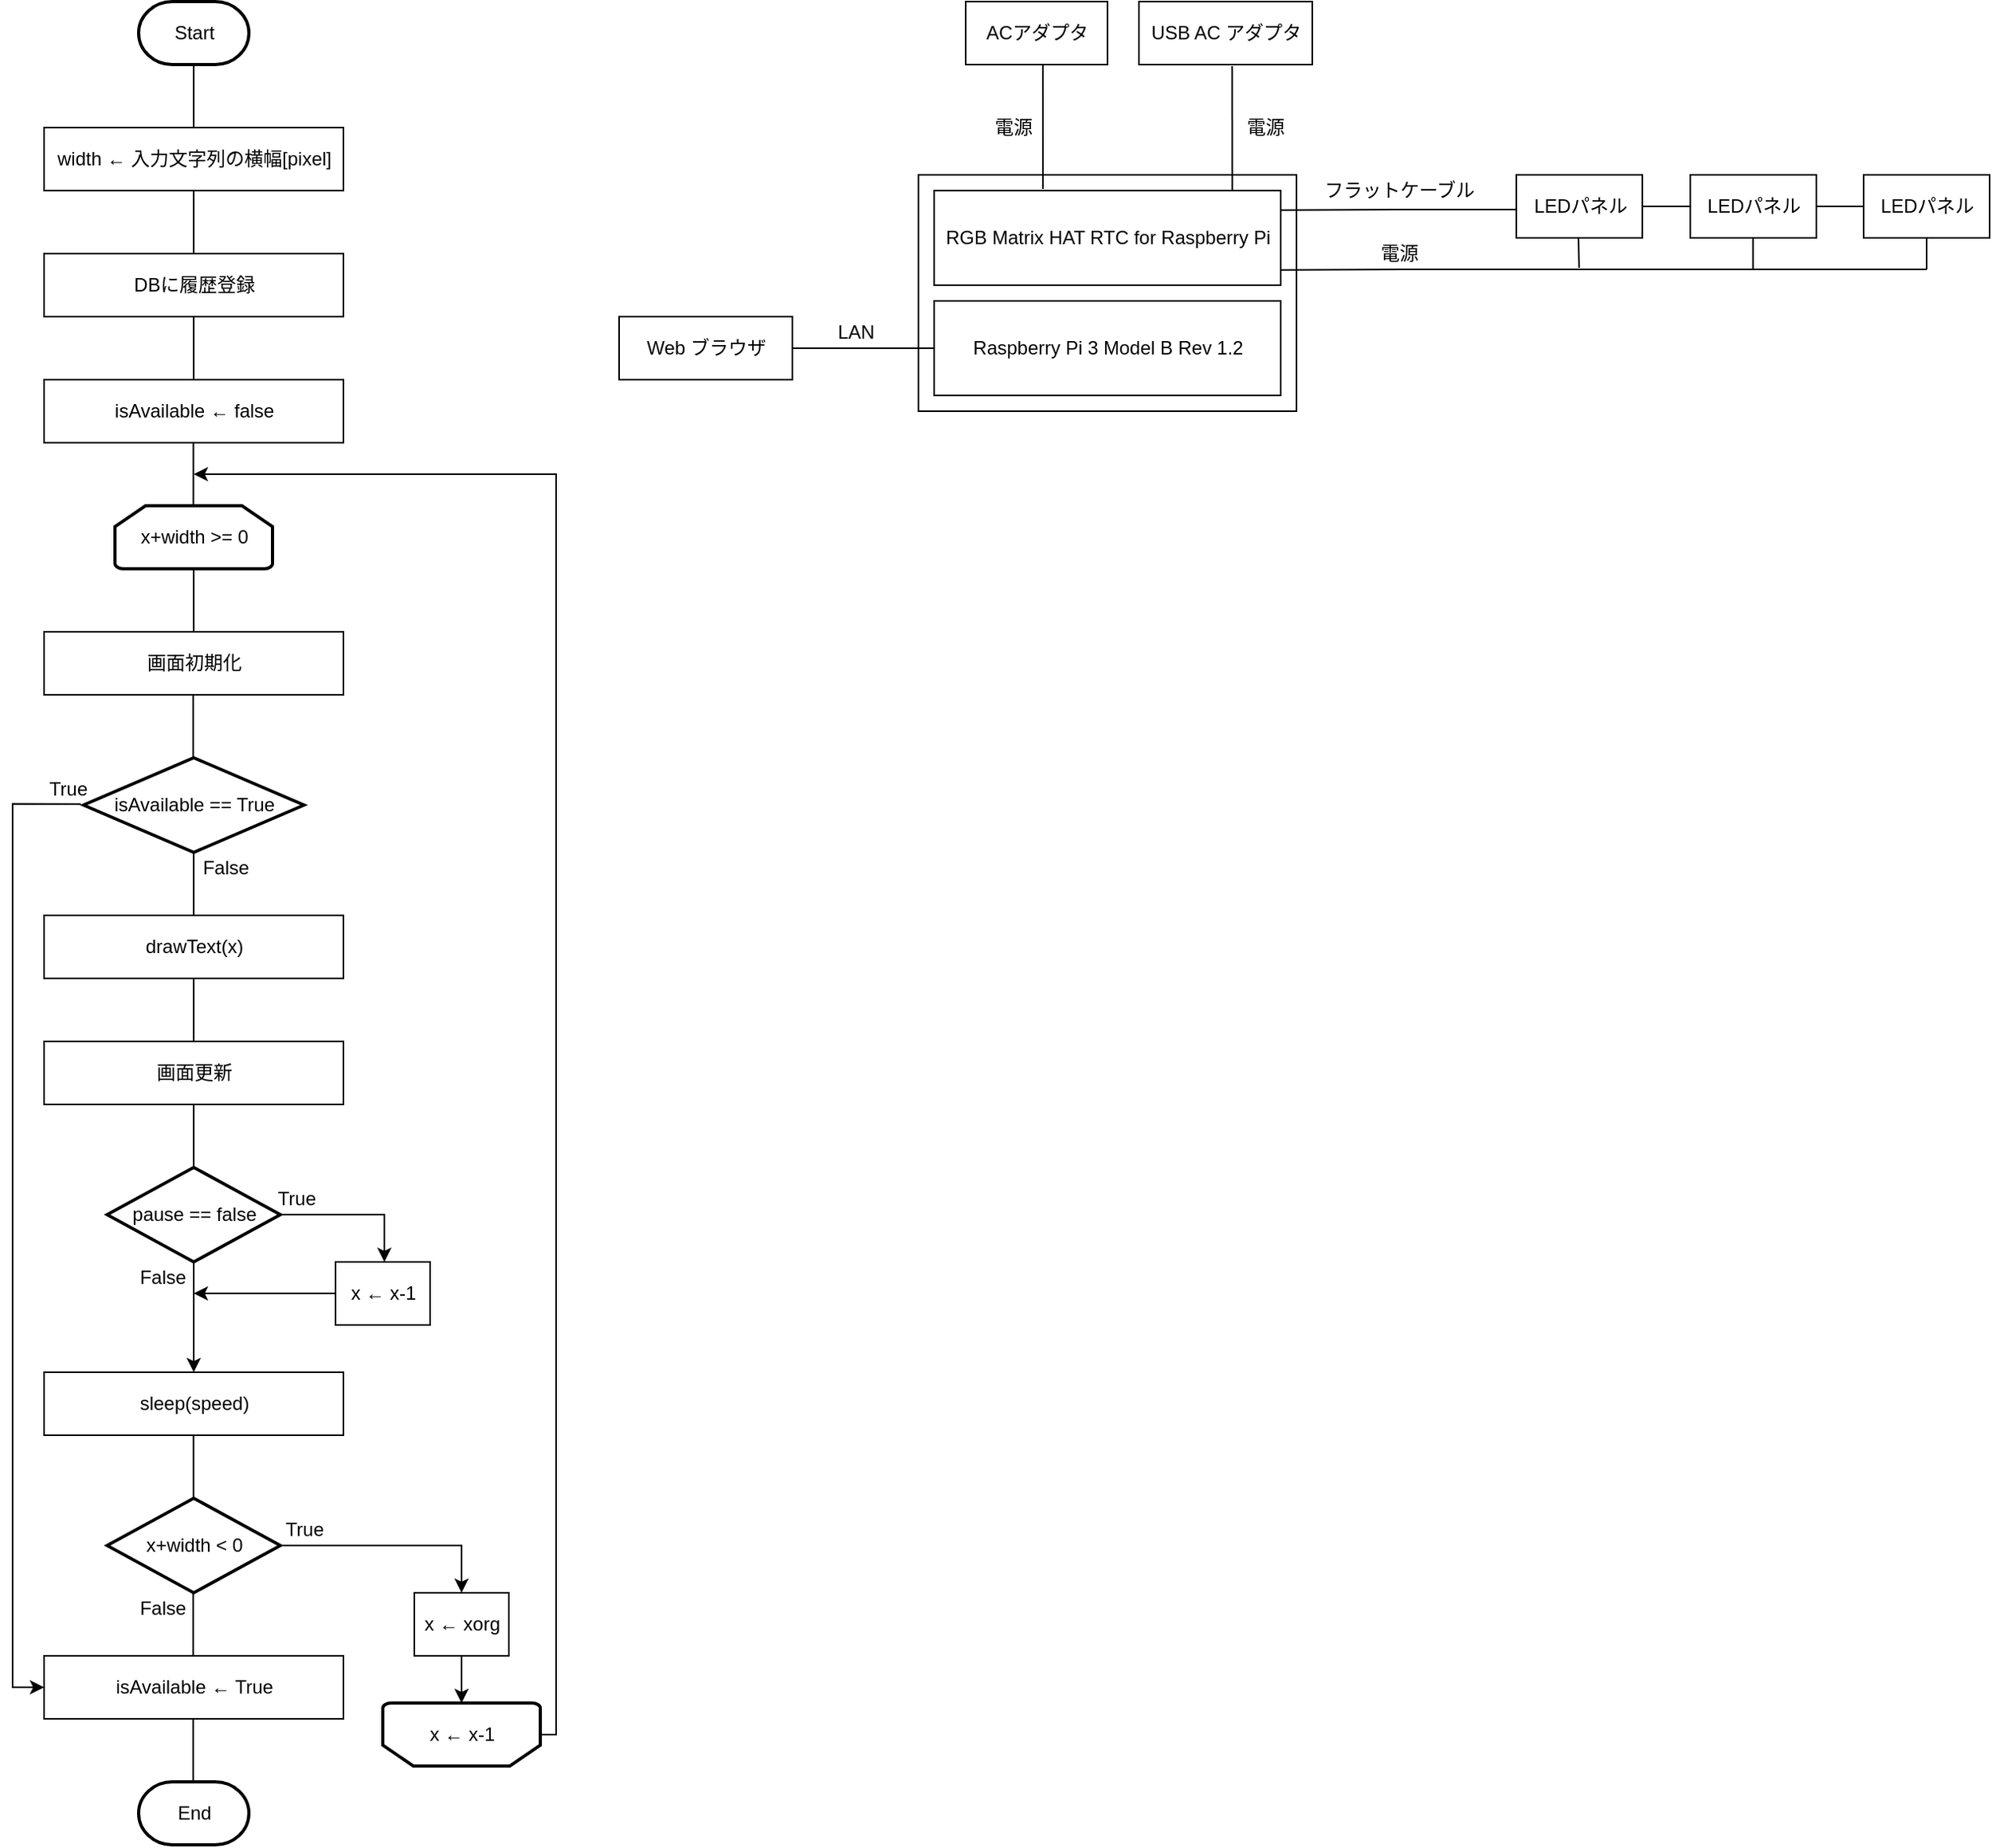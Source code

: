 <mxfile version="14.4.2" type="device"><diagram id="_mhLG1eCrhkka9LZO_SX" name="Page-1"><mxGraphModel dx="1777" dy="602" grid="1" gridSize="10" guides="1" tooltips="1" connect="1" arrows="1" fold="1" page="1" pageScale="1" pageWidth="827" pageHeight="1169" math="0" shadow="0"><root><mxCell id="0"/><mxCell id="1" parent="0"/><mxCell id="d_LtLbdLsF3vpz6QBxKE-1" value="" style="rounded=0;whiteSpace=wrap;html=1;" parent="1" vertex="1"><mxGeometry x="130" y="130" width="240" height="150" as="geometry"/></mxCell><mxCell id="d_LtLbdLsF3vpz6QBxKE-2" value="" style="rounded=0;whiteSpace=wrap;html=1;" parent="1" vertex="1"><mxGeometry x="140" y="140" width="220" height="60" as="geometry"/></mxCell><mxCell id="d_LtLbdLsF3vpz6QBxKE-3" value="" style="rounded=0;whiteSpace=wrap;html=1;" parent="1" vertex="1"><mxGeometry x="140" y="210" width="220" height="60" as="geometry"/></mxCell><mxCell id="d_LtLbdLsF3vpz6QBxKE-4" value="" style="rounded=0;whiteSpace=wrap;html=1;" parent="1" vertex="1"><mxGeometry x="160" y="20" width="90" height="40" as="geometry"/></mxCell><mxCell id="d_LtLbdLsF3vpz6QBxKE-5" value="" style="rounded=0;whiteSpace=wrap;html=1;" parent="1" vertex="1"><mxGeometry x="270" y="20" width="110" height="40" as="geometry"/></mxCell><mxCell id="d_LtLbdLsF3vpz6QBxKE-6" value="" style="rounded=0;whiteSpace=wrap;html=1;" parent="1" vertex="1"><mxGeometry x="-60" y="220" width="110" height="40" as="geometry"/></mxCell><mxCell id="d_LtLbdLsF3vpz6QBxKE-7" value="" style="rounded=0;whiteSpace=wrap;html=1;" parent="1" vertex="1"><mxGeometry x="509.56" y="130" width="80" height="40" as="geometry"/></mxCell><mxCell id="d_LtLbdLsF3vpz6QBxKE-9" value="RGB Matrix HAT RTC for Raspberry Pi" style="text;html=1;resizable=0;autosize=1;align=center;verticalAlign=middle;points=[];fillColor=none;strokeColor=none;rounded=0;" parent="1" vertex="1"><mxGeometry x="140" y="160" width="220" height="20" as="geometry"/></mxCell><mxCell id="d_LtLbdLsF3vpz6QBxKE-10" value="Raspberry Pi 3 Model B Rev 1.2" style="text;html=1;resizable=0;autosize=1;align=center;verticalAlign=middle;points=[];fillColor=none;strokeColor=none;rounded=0;" parent="1" vertex="1"><mxGeometry x="155" y="230" width="190" height="20" as="geometry"/></mxCell><mxCell id="d_LtLbdLsF3vpz6QBxKE-11" value="LEDパネル" style="text;html=1;resizable=0;autosize=1;align=center;verticalAlign=middle;points=[];fillColor=none;strokeColor=none;rounded=0;" parent="1" vertex="1"><mxGeometry x="514.56" y="140" width="70" height="20" as="geometry"/></mxCell><mxCell id="d_LtLbdLsF3vpz6QBxKE-12" value="ACアダプタ" style="text;html=1;resizable=0;autosize=1;align=center;verticalAlign=middle;points=[];fillColor=none;strokeColor=none;rounded=0;" parent="1" vertex="1"><mxGeometry x="165" y="30" width="80" height="20" as="geometry"/></mxCell><mxCell id="d_LtLbdLsF3vpz6QBxKE-13" value="USB AC アダプタ" style="text;html=1;resizable=0;autosize=1;align=center;verticalAlign=middle;points=[];fillColor=none;strokeColor=none;rounded=0;" parent="1" vertex="1"><mxGeometry x="270" y="30" width="110" height="20" as="geometry"/></mxCell><mxCell id="d_LtLbdLsF3vpz6QBxKE-14" value="Web ブラウザ" style="text;html=1;resizable=0;autosize=1;align=center;verticalAlign=middle;points=[];fillColor=none;strokeColor=none;rounded=0;" parent="1" vertex="1"><mxGeometry x="-50" y="230" width="90" height="20" as="geometry"/></mxCell><mxCell id="d_LtLbdLsF3vpz6QBxKE-15" value="" style="endArrow=none;html=1;entryX=0;entryY=0.5;entryDx=0;entryDy=0;" parent="1" target="d_LtLbdLsF3vpz6QBxKE-3" edge="1"><mxGeometry width="50" height="50" relative="1" as="geometry"><mxPoint x="50" y="240" as="sourcePoint"/><mxPoint x="110" y="210" as="targetPoint"/></mxGeometry></mxCell><mxCell id="d_LtLbdLsF3vpz6QBxKE-16" value="LAN" style="text;html=1;resizable=0;autosize=1;align=center;verticalAlign=middle;points=[];fillColor=none;strokeColor=none;rounded=0;" parent="1" vertex="1"><mxGeometry x="70" y="220" width="40" height="20" as="geometry"/></mxCell><mxCell id="d_LtLbdLsF3vpz6QBxKE-17" value="電源" style="text;html=1;resizable=0;autosize=1;align=center;verticalAlign=middle;points=[];fillColor=none;strokeColor=none;rounded=0;" parent="1" vertex="1"><mxGeometry x="170" y="90" width="40" height="20" as="geometry"/></mxCell><mxCell id="d_LtLbdLsF3vpz6QBxKE-18" value="" style="endArrow=none;html=1;entryX=0.314;entryY=-0.017;entryDx=0;entryDy=0;entryPerimeter=0;" parent="1" target="d_LtLbdLsF3vpz6QBxKE-2" edge="1"><mxGeometry width="50" height="50" relative="1" as="geometry"><mxPoint x="209" y="60" as="sourcePoint"/><mxPoint x="220.0" y="90" as="targetPoint"/></mxGeometry></mxCell><mxCell id="d_LtLbdLsF3vpz6QBxKE-20" value="" style="endArrow=none;html=1;entryX=0.314;entryY=-0.017;entryDx=0;entryDy=0;entryPerimeter=0;" parent="1" edge="1"><mxGeometry width="50" height="50" relative="1" as="geometry"><mxPoint x="329.17" y="61.02" as="sourcePoint"/><mxPoint x="329.25" y="140.0" as="targetPoint"/></mxGeometry></mxCell><mxCell id="d_LtLbdLsF3vpz6QBxKE-21" value="電源" style="text;html=1;resizable=0;autosize=1;align=center;verticalAlign=middle;points=[];fillColor=none;strokeColor=none;rounded=0;" parent="1" vertex="1"><mxGeometry x="330" y="90" width="40" height="20" as="geometry"/></mxCell><mxCell id="YFFv2REVFP9SB-gbNlgo-1" value="" style="endArrow=none;html=1;entryX=1.002;entryY=0.621;entryDx=0;entryDy=0;entryPerimeter=0;" edge="1" parent="1"><mxGeometry width="50" height="50" relative="1" as="geometry"><mxPoint x="509.56" y="152" as="sourcePoint"/><mxPoint x="360.0" y="152.42" as="targetPoint"/><Array as="points"><mxPoint x="449.56" y="152"/></Array></mxGeometry></mxCell><mxCell id="YFFv2REVFP9SB-gbNlgo-2" value="フラットケーブル" style="text;html=1;resizable=0;autosize=1;align=center;verticalAlign=middle;points=[];fillColor=none;strokeColor=none;rounded=0;" vertex="1" parent="1"><mxGeometry x="379.56" y="130" width="110" height="20" as="geometry"/></mxCell><mxCell id="YFFv2REVFP9SB-gbNlgo-5" value="" style="endArrow=none;html=1;entryX=1.002;entryY=0.621;entryDx=0;entryDy=0;entryPerimeter=0;" edge="1" parent="1"><mxGeometry width="50" height="50" relative="1" as="geometry"><mxPoint x="770" y="190" as="sourcePoint"/><mxPoint x="360" y="190.42" as="targetPoint"/><Array as="points"><mxPoint x="449.56" y="190"/></Array></mxGeometry></mxCell><mxCell id="YFFv2REVFP9SB-gbNlgo-6" value="電源" style="text;html=1;resizable=0;autosize=1;align=center;verticalAlign=middle;points=[];fillColor=none;strokeColor=none;rounded=0;" vertex="1" parent="1"><mxGeometry x="415" y="170" width="40" height="20" as="geometry"/></mxCell><mxCell id="YFFv2REVFP9SB-gbNlgo-7" value="" style="endArrow=none;html=1;entryX=0.314;entryY=-0.017;entryDx=0;entryDy=0;entryPerimeter=0;" edge="1" parent="1"><mxGeometry width="50" height="50" relative="1" as="geometry"><mxPoint x="549" y="170" as="sourcePoint"/><mxPoint x="549.4" y="188.98" as="targetPoint"/></mxGeometry></mxCell><mxCell id="YFFv2REVFP9SB-gbNlgo-8" value="" style="rounded=0;whiteSpace=wrap;html=1;" vertex="1" parent="1"><mxGeometry x="620" y="130" width="80" height="40" as="geometry"/></mxCell><mxCell id="YFFv2REVFP9SB-gbNlgo-9" value="LEDパネル" style="text;html=1;resizable=0;autosize=1;align=center;verticalAlign=middle;points=[];fillColor=none;strokeColor=none;rounded=0;" vertex="1" parent="1"><mxGeometry x="625" y="140" width="70" height="20" as="geometry"/></mxCell><mxCell id="YFFv2REVFP9SB-gbNlgo-10" value="" style="endArrow=none;html=1;entryX=0;entryY=0.5;entryDx=0;entryDy=0;" edge="1" parent="1" target="YFFv2REVFP9SB-gbNlgo-8"><mxGeometry width="50" height="50" relative="1" as="geometry"><mxPoint x="590" y="150" as="sourcePoint"/><mxPoint x="670" y="200" as="targetPoint"/></mxGeometry></mxCell><mxCell id="YFFv2REVFP9SB-gbNlgo-11" value="" style="rounded=0;whiteSpace=wrap;html=1;" vertex="1" parent="1"><mxGeometry x="730" y="130" width="80" height="40" as="geometry"/></mxCell><mxCell id="YFFv2REVFP9SB-gbNlgo-12" value="LEDパネル" style="text;html=1;resizable=0;autosize=1;align=center;verticalAlign=middle;points=[];fillColor=none;strokeColor=none;rounded=0;" vertex="1" parent="1"><mxGeometry x="735" y="140" width="70" height="20" as="geometry"/></mxCell><mxCell id="YFFv2REVFP9SB-gbNlgo-13" value="" style="endArrow=none;html=1;entryX=0;entryY=0.5;entryDx=0;entryDy=0;" edge="1" parent="1" target="YFFv2REVFP9SB-gbNlgo-11"><mxGeometry width="50" height="50" relative="1" as="geometry"><mxPoint x="700" y="150" as="sourcePoint"/><mxPoint x="780" y="200" as="targetPoint"/></mxGeometry></mxCell><mxCell id="YFFv2REVFP9SB-gbNlgo-14" value="" style="endArrow=none;html=1;exitX=0.5;exitY=1;exitDx=0;exitDy=0;" edge="1" parent="1" source="YFFv2REVFP9SB-gbNlgo-11"><mxGeometry width="50" height="50" relative="1" as="geometry"><mxPoint x="730" y="170" as="sourcePoint"/><mxPoint x="770" y="190" as="targetPoint"/></mxGeometry></mxCell><mxCell id="YFFv2REVFP9SB-gbNlgo-15" value="" style="endArrow=none;html=1;exitX=0.5;exitY=1;exitDx=0;exitDy=0;" edge="1" parent="1"><mxGeometry width="50" height="50" relative="1" as="geometry"><mxPoint x="659.8" y="170" as="sourcePoint"/><mxPoint x="659.8" y="190" as="targetPoint"/></mxGeometry></mxCell><mxCell id="YFFv2REVFP9SB-gbNlgo-16" value="" style="strokeWidth=2;html=1;shape=mxgraph.flowchart.terminator;whiteSpace=wrap;" vertex="1" parent="1"><mxGeometry x="-365" y="20" width="70" height="40" as="geometry"/></mxCell><mxCell id="YFFv2REVFP9SB-gbNlgo-18" value="Start" style="text;html=1;resizable=0;autosize=1;align=center;verticalAlign=middle;points=[];fillColor=none;strokeColor=none;rounded=0;" vertex="1" parent="1"><mxGeometry x="-350" y="30" width="40" height="20" as="geometry"/></mxCell><mxCell id="YFFv2REVFP9SB-gbNlgo-21" value="" style="rounded=0;whiteSpace=wrap;html=1;" vertex="1" parent="1"><mxGeometry x="-425" y="100" width="190" height="40" as="geometry"/></mxCell><mxCell id="YFFv2REVFP9SB-gbNlgo-22" value="width ← 入力文字列の横幅[pixel]" style="text;html=1;resizable=0;autosize=1;align=center;verticalAlign=middle;points=[];fillColor=none;strokeColor=none;rounded=0;" vertex="1" parent="1"><mxGeometry x="-425" y="110" width="190" height="20" as="geometry"/></mxCell><mxCell id="YFFv2REVFP9SB-gbNlgo-23" value="" style="endArrow=none;html=1;entryX=0.5;entryY=1;entryDx=0;entryDy=0;entryPerimeter=0;" edge="1" parent="1"><mxGeometry width="50" height="50" relative="1" as="geometry"><mxPoint x="-330.07" y="180" as="sourcePoint"/><mxPoint x="-330.07" y="140" as="targetPoint"/></mxGeometry></mxCell><mxCell id="YFFv2REVFP9SB-gbNlgo-25" value="" style="rounded=0;whiteSpace=wrap;html=1;" vertex="1" parent="1"><mxGeometry x="-425" y="180" width="190" height="40" as="geometry"/></mxCell><mxCell id="YFFv2REVFP9SB-gbNlgo-26" value="DBに履歴登録" style="text;html=1;resizable=0;autosize=1;align=center;verticalAlign=middle;points=[];fillColor=none;strokeColor=none;rounded=0;" vertex="1" parent="1"><mxGeometry x="-375" y="190" width="90" height="20" as="geometry"/></mxCell><mxCell id="YFFv2REVFP9SB-gbNlgo-27" value="" style="endArrow=none;html=1;entryX=0.5;entryY=1;entryDx=0;entryDy=0;entryPerimeter=0;" edge="1" parent="1"><mxGeometry width="50" height="50" relative="1" as="geometry"><mxPoint x="-330.07" y="260" as="sourcePoint"/><mxPoint x="-330.07" y="220" as="targetPoint"/></mxGeometry></mxCell><mxCell id="YFFv2REVFP9SB-gbNlgo-28" value="" style="rounded=0;whiteSpace=wrap;html=1;" vertex="1" parent="1"><mxGeometry x="-425" y="260" width="190" height="40" as="geometry"/></mxCell><mxCell id="YFFv2REVFP9SB-gbNlgo-29" value="isAvailable ← false" style="text;html=1;resizable=0;autosize=1;align=center;verticalAlign=middle;points=[];fillColor=none;strokeColor=none;rounded=0;" vertex="1" parent="1"><mxGeometry x="-390" y="270" width="120" height="20" as="geometry"/></mxCell><mxCell id="YFFv2REVFP9SB-gbNlgo-30" value="" style="endArrow=none;html=1;entryX=0.5;entryY=1;entryDx=0;entryDy=0;entryPerimeter=0;" edge="1" parent="1"><mxGeometry width="50" height="50" relative="1" as="geometry"><mxPoint x="-330.07" y="420" as="sourcePoint"/><mxPoint x="-330.07" y="380" as="targetPoint"/></mxGeometry></mxCell><mxCell id="YFFv2REVFP9SB-gbNlgo-33" value="" style="strokeWidth=2;html=1;shape=mxgraph.flowchart.loop_limit;whiteSpace=wrap;" vertex="1" parent="1"><mxGeometry x="-380" y="340" width="100" height="40" as="geometry"/></mxCell><mxCell id="YFFv2REVFP9SB-gbNlgo-34" value="x+width &amp;gt;= 0" style="text;html=1;resizable=0;autosize=1;align=center;verticalAlign=middle;points=[];fillColor=none;strokeColor=none;rounded=0;" vertex="1" parent="1"><mxGeometry x="-370" y="350" width="80" height="20" as="geometry"/></mxCell><mxCell id="YFFv2REVFP9SB-gbNlgo-35" value="" style="endArrow=none;html=1;entryX=0.5;entryY=1;entryDx=0;entryDy=0;entryPerimeter=0;" edge="1" parent="1"><mxGeometry width="50" height="50" relative="1" as="geometry"><mxPoint x="-330.07" y="600" as="sourcePoint"/><mxPoint x="-330.07" y="560" as="targetPoint"/></mxGeometry></mxCell><mxCell id="YFFv2REVFP9SB-gbNlgo-36" value="" style="rounded=0;whiteSpace=wrap;html=1;" vertex="1" parent="1"><mxGeometry x="-425" y="600" width="190" height="40" as="geometry"/></mxCell><mxCell id="YFFv2REVFP9SB-gbNlgo-37" value="drawText(x)" style="text;html=1;resizable=0;autosize=1;align=center;verticalAlign=middle;points=[];fillColor=none;strokeColor=none;rounded=0;" vertex="1" parent="1"><mxGeometry x="-370" y="610" width="80" height="20" as="geometry"/></mxCell><mxCell id="YFFv2REVFP9SB-gbNlgo-38" value="" style="endArrow=none;html=1;entryX=0.5;entryY=1;entryDx=0;entryDy=0;entryPerimeter=0;" edge="1" parent="1"><mxGeometry width="50" height="50" relative="1" as="geometry"><mxPoint x="-330.07" y="680" as="sourcePoint"/><mxPoint x="-330.07" y="640" as="targetPoint"/></mxGeometry></mxCell><mxCell id="YFFv2REVFP9SB-gbNlgo-39" value="" style="rounded=0;whiteSpace=wrap;html=1;" vertex="1" parent="1"><mxGeometry x="-425" y="680" width="190" height="40" as="geometry"/></mxCell><mxCell id="YFFv2REVFP9SB-gbNlgo-40" value="画面更新" style="text;html=1;resizable=0;autosize=1;align=center;verticalAlign=middle;points=[];fillColor=none;strokeColor=none;rounded=0;" vertex="1" parent="1"><mxGeometry x="-360" y="690" width="60" height="20" as="geometry"/></mxCell><mxCell id="YFFv2REVFP9SB-gbNlgo-44" style="edgeStyle=orthogonalEdgeStyle;rounded=0;orthogonalLoop=1;jettySize=auto;html=1;" edge="1" parent="1" source="YFFv2REVFP9SB-gbNlgo-41"><mxGeometry relative="1" as="geometry"><mxPoint x="-209" y="820" as="targetPoint"/><Array as="points"><mxPoint x="-209" y="790"/><mxPoint x="-209" y="810"/></Array></mxGeometry></mxCell><mxCell id="YFFv2REVFP9SB-gbNlgo-58" style="edgeStyle=orthogonalEdgeStyle;rounded=0;orthogonalLoop=1;jettySize=auto;html=1;exitX=0.5;exitY=1;exitDx=0;exitDy=0;exitPerimeter=0;entryX=0.5;entryY=0;entryDx=0;entryDy=0;" edge="1" parent="1" source="YFFv2REVFP9SB-gbNlgo-41" target="YFFv2REVFP9SB-gbNlgo-49"><mxGeometry relative="1" as="geometry"/></mxCell><mxCell id="YFFv2REVFP9SB-gbNlgo-41" value="" style="strokeWidth=2;html=1;shape=mxgraph.flowchart.decision;whiteSpace=wrap;" vertex="1" parent="1"><mxGeometry x="-385" y="760" width="110" height="60" as="geometry"/></mxCell><mxCell id="YFFv2REVFP9SB-gbNlgo-42" value="" style="endArrow=none;html=1;entryX=0.5;entryY=1;entryDx=0;entryDy=0;entryPerimeter=0;" edge="1" parent="1"><mxGeometry width="50" height="50" relative="1" as="geometry"><mxPoint x="-330.07" y="760" as="sourcePoint"/><mxPoint x="-330.07" y="720" as="targetPoint"/></mxGeometry></mxCell><mxCell id="YFFv2REVFP9SB-gbNlgo-43" value="pause == false" style="text;html=1;resizable=0;autosize=1;align=center;verticalAlign=middle;points=[];fillColor=none;strokeColor=none;rounded=0;" vertex="1" parent="1"><mxGeometry x="-375" y="780" width="90" height="20" as="geometry"/></mxCell><mxCell id="YFFv2REVFP9SB-gbNlgo-45" value="" style="rounded=0;whiteSpace=wrap;html=1;" vertex="1" parent="1"><mxGeometry x="-240" y="820" width="60" height="40" as="geometry"/></mxCell><mxCell id="YFFv2REVFP9SB-gbNlgo-59" style="edgeStyle=orthogonalEdgeStyle;rounded=0;orthogonalLoop=1;jettySize=auto;html=1;" edge="1" parent="1" source="YFFv2REVFP9SB-gbNlgo-46"><mxGeometry relative="1" as="geometry"><mxPoint x="-330" y="840" as="targetPoint"/></mxGeometry></mxCell><mxCell id="YFFv2REVFP9SB-gbNlgo-46" value="x ← x-1" style="text;html=1;resizable=0;autosize=1;align=center;verticalAlign=middle;points=[];fillColor=none;strokeColor=none;rounded=0;" vertex="1" parent="1"><mxGeometry x="-240" y="830" width="60" height="20" as="geometry"/></mxCell><mxCell id="YFFv2REVFP9SB-gbNlgo-49" value="" style="rounded=0;whiteSpace=wrap;html=1;" vertex="1" parent="1"><mxGeometry x="-425" y="890" width="190" height="40" as="geometry"/></mxCell><mxCell id="YFFv2REVFP9SB-gbNlgo-50" value="sleep(speed)" style="text;html=1;resizable=0;autosize=1;align=center;verticalAlign=middle;points=[];fillColor=none;strokeColor=none;rounded=0;" vertex="1" parent="1"><mxGeometry x="-370" y="900" width="80" height="20" as="geometry"/></mxCell><mxCell id="YFFv2REVFP9SB-gbNlgo-56" value="" style="endArrow=none;html=1;entryX=0.5;entryY=1;entryDx=0;entryDy=0;entryPerimeter=0;" edge="1" parent="1"><mxGeometry width="50" height="50" relative="1" as="geometry"><mxPoint x="-330.07" y="100" as="sourcePoint"/><mxPoint x="-330.07" y="60" as="targetPoint"/></mxGeometry></mxCell><mxCell id="YFFv2REVFP9SB-gbNlgo-78" style="edgeStyle=orthogonalEdgeStyle;rounded=0;orthogonalLoop=1;jettySize=auto;html=1;exitX=1;exitY=0.5;exitDx=0;exitDy=0;exitPerimeter=0;" edge="1" parent="1" source="YFFv2REVFP9SB-gbNlgo-60"><mxGeometry relative="1" as="geometry"><mxPoint x="-160" y="1030" as="targetPoint"/><Array as="points"><mxPoint x="-160" y="1000"/><mxPoint x="-160" y="1030"/></Array></mxGeometry></mxCell><mxCell id="YFFv2REVFP9SB-gbNlgo-60" value="" style="strokeWidth=2;html=1;shape=mxgraph.flowchart.decision;whiteSpace=wrap;" vertex="1" parent="1"><mxGeometry x="-385" y="970" width="110" height="60" as="geometry"/></mxCell><mxCell id="YFFv2REVFP9SB-gbNlgo-61" value="x+width &amp;lt; 0" style="text;html=1;resizable=0;autosize=1;align=center;verticalAlign=middle;points=[];fillColor=none;strokeColor=none;rounded=0;" vertex="1" parent="1"><mxGeometry x="-370" y="990" width="80" height="20" as="geometry"/></mxCell><mxCell id="YFFv2REVFP9SB-gbNlgo-62" value="" style="endArrow=none;html=1;entryX=0.5;entryY=1;entryDx=0;entryDy=0;entryPerimeter=0;" edge="1" parent="1"><mxGeometry width="50" height="50" relative="1" as="geometry"><mxPoint x="-330.17" y="970" as="sourcePoint"/><mxPoint x="-330.17" y="930" as="targetPoint"/></mxGeometry></mxCell><mxCell id="YFFv2REVFP9SB-gbNlgo-63" value="" style="strokeWidth=2;html=1;shape=mxgraph.flowchart.decision;whiteSpace=wrap;" vertex="1" parent="1"><mxGeometry x="-400" y="500" width="140" height="60" as="geometry"/></mxCell><mxCell id="YFFv2REVFP9SB-gbNlgo-85" style="edgeStyle=orthogonalEdgeStyle;rounded=0;orthogonalLoop=1;jettySize=auto;html=1;entryX=0;entryY=0.5;entryDx=0;entryDy=0;exitX=0.708;exitY=0.967;exitDx=0;exitDy=0;exitPerimeter=0;" edge="1" parent="1" source="YFFv2REVFP9SB-gbNlgo-91" target="YFFv2REVFP9SB-gbNlgo-73"><mxGeometry relative="1" as="geometry"><mxPoint x="-470.0" y="1090.0" as="targetPoint"/><Array as="points"><mxPoint x="-445" y="529"/><mxPoint x="-445" y="1090"/></Array></mxGeometry></mxCell><mxCell id="YFFv2REVFP9SB-gbNlgo-64" value="isAvailable == True" style="text;html=1;resizable=0;autosize=1;align=center;verticalAlign=middle;points=[];fillColor=none;strokeColor=none;rounded=0;" vertex="1" parent="1"><mxGeometry x="-390" y="520" width="120" height="20" as="geometry"/></mxCell><mxCell id="YFFv2REVFP9SB-gbNlgo-65" value="" style="endArrow=none;html=1;entryX=0.5;entryY=1;entryDx=0;entryDy=0;entryPerimeter=0;" edge="1" parent="1"><mxGeometry width="50" height="50" relative="1" as="geometry"><mxPoint x="-330.24" y="340" as="sourcePoint"/><mxPoint x="-330.24" y="300.0" as="targetPoint"/></mxGeometry></mxCell><mxCell id="YFFv2REVFP9SB-gbNlgo-66" value="" style="endArrow=none;html=1;entryX=0.5;entryY=1;entryDx=0;entryDy=0;entryPerimeter=0;" edge="1" parent="1"><mxGeometry width="50" height="50" relative="1" as="geometry"><mxPoint x="-330.34" y="1070.0" as="sourcePoint"/><mxPoint x="-330.34" y="1030.0" as="targetPoint"/></mxGeometry></mxCell><mxCell id="YFFv2REVFP9SB-gbNlgo-69" value="" style="endArrow=none;html=1;entryX=0.5;entryY=1;entryDx=0;entryDy=0;entryPerimeter=0;" edge="1" parent="1"><mxGeometry width="50" height="50" relative="1" as="geometry"><mxPoint x="-330.34" y="1150.0" as="sourcePoint"/><mxPoint x="-330.34" y="1110.0" as="targetPoint"/></mxGeometry></mxCell><mxCell id="YFFv2REVFP9SB-gbNlgo-70" value="" style="strokeWidth=2;html=1;shape=mxgraph.flowchart.terminator;whiteSpace=wrap;" vertex="1" parent="1"><mxGeometry x="-365" y="1150" width="70" height="40" as="geometry"/></mxCell><mxCell id="YFFv2REVFP9SB-gbNlgo-71" value="End" style="text;html=1;resizable=0;autosize=1;align=center;verticalAlign=middle;points=[];fillColor=none;strokeColor=none;rounded=0;" vertex="1" parent="1"><mxGeometry x="-350" y="1160" width="40" height="20" as="geometry"/></mxCell><mxCell id="YFFv2REVFP9SB-gbNlgo-73" value="" style="rounded=0;whiteSpace=wrap;html=1;" vertex="1" parent="1"><mxGeometry x="-425" y="1070" width="190" height="40" as="geometry"/></mxCell><mxCell id="YFFv2REVFP9SB-gbNlgo-74" value="isAvailable ← True" style="text;html=1;resizable=0;autosize=1;align=center;verticalAlign=middle;points=[];fillColor=none;strokeColor=none;rounded=0;" vertex="1" parent="1"><mxGeometry x="-390" y="1080" width="120" height="20" as="geometry"/></mxCell><mxCell id="YFFv2REVFP9SB-gbNlgo-89" style="edgeStyle=orthogonalEdgeStyle;rounded=0;orthogonalLoop=1;jettySize=auto;html=1;" edge="1" parent="1" source="YFFv2REVFP9SB-gbNlgo-79"><mxGeometry relative="1" as="geometry"><mxPoint x="-330" y="320" as="targetPoint"/><Array as="points"><mxPoint x="-100" y="1120"/><mxPoint x="-100" y="320"/></Array></mxGeometry></mxCell><mxCell id="YFFv2REVFP9SB-gbNlgo-79" value="&lt;br&gt;" style="strokeWidth=2;html=1;shape=mxgraph.flowchart.loop_limit;whiteSpace=wrap;rotation=-180;" vertex="1" parent="1"><mxGeometry x="-210" y="1100" width="100" height="40" as="geometry"/></mxCell><mxCell id="YFFv2REVFP9SB-gbNlgo-80" value="" style="rounded=0;whiteSpace=wrap;html=1;" vertex="1" parent="1"><mxGeometry x="-425" y="420" width="190" height="40" as="geometry"/></mxCell><mxCell id="YFFv2REVFP9SB-gbNlgo-81" value="画面初期化" style="text;html=1;resizable=0;autosize=1;align=center;verticalAlign=middle;points=[];fillColor=none;strokeColor=none;rounded=0;" vertex="1" parent="1"><mxGeometry x="-370" y="430" width="80" height="20" as="geometry"/></mxCell><mxCell id="YFFv2REVFP9SB-gbNlgo-84" value="" style="endArrow=none;html=1;entryX=0.5;entryY=1;entryDx=0;entryDy=0;entryPerimeter=0;" edge="1" parent="1"><mxGeometry width="50" height="50" relative="1" as="geometry"><mxPoint x="-330.34" y="500" as="sourcePoint"/><mxPoint x="-330.34" y="460" as="targetPoint"/></mxGeometry></mxCell><mxCell id="YFFv2REVFP9SB-gbNlgo-88" value="" style="edgeStyle=orthogonalEdgeStyle;rounded=0;orthogonalLoop=1;jettySize=auto;html=1;" edge="1" parent="1" source="YFFv2REVFP9SB-gbNlgo-86" target="YFFv2REVFP9SB-gbNlgo-79"><mxGeometry relative="1" as="geometry"/></mxCell><mxCell id="YFFv2REVFP9SB-gbNlgo-86" value="" style="rounded=0;whiteSpace=wrap;html=1;" vertex="1" parent="1"><mxGeometry x="-190" y="1030" width="60" height="40" as="geometry"/></mxCell><mxCell id="YFFv2REVFP9SB-gbNlgo-87" value="x ← xorg" style="text;html=1;resizable=0;autosize=1;align=center;verticalAlign=middle;points=[];fillColor=none;strokeColor=none;rounded=0;" vertex="1" parent="1"><mxGeometry x="-190" y="1040" width="60" height="20" as="geometry"/></mxCell><mxCell id="YFFv2REVFP9SB-gbNlgo-90" value="x ← x-1" style="text;html=1;resizable=0;autosize=1;align=center;verticalAlign=middle;points=[];fillColor=none;strokeColor=none;rounded=0;" vertex="1" parent="1"><mxGeometry x="-190" y="1110" width="60" height="20" as="geometry"/></mxCell><mxCell id="YFFv2REVFP9SB-gbNlgo-91" value="True" style="text;html=1;resizable=0;autosize=1;align=center;verticalAlign=middle;points=[];fillColor=none;strokeColor=none;rounded=0;" vertex="1" parent="1"><mxGeometry x="-430" y="510" width="40" height="20" as="geometry"/></mxCell><mxCell id="YFFv2REVFP9SB-gbNlgo-92" value="False" style="text;html=1;resizable=0;autosize=1;align=center;verticalAlign=middle;points=[];fillColor=none;strokeColor=none;rounded=0;" vertex="1" parent="1"><mxGeometry x="-330" y="560" width="40" height="20" as="geometry"/></mxCell><mxCell id="YFFv2REVFP9SB-gbNlgo-93" value="True" style="text;html=1;resizable=0;autosize=1;align=center;verticalAlign=middle;points=[];fillColor=none;strokeColor=none;rounded=0;" vertex="1" parent="1"><mxGeometry x="-285" y="770" width="40" height="20" as="geometry"/></mxCell><mxCell id="YFFv2REVFP9SB-gbNlgo-94" value="False" style="text;html=1;resizable=0;autosize=1;align=center;verticalAlign=middle;points=[];fillColor=none;strokeColor=none;rounded=0;" vertex="1" parent="1"><mxGeometry x="-370" y="820" width="40" height="20" as="geometry"/></mxCell><mxCell id="YFFv2REVFP9SB-gbNlgo-95" value="False" style="text;html=1;resizable=0;autosize=1;align=center;verticalAlign=middle;points=[];fillColor=none;strokeColor=none;rounded=0;" vertex="1" parent="1"><mxGeometry x="-370" y="1030" width="40" height="20" as="geometry"/></mxCell><mxCell id="YFFv2REVFP9SB-gbNlgo-96" value="True" style="text;html=1;resizable=0;autosize=1;align=center;verticalAlign=middle;points=[];fillColor=none;strokeColor=none;rounded=0;" vertex="1" parent="1"><mxGeometry x="-280" y="980" width="40" height="20" as="geometry"/></mxCell></root></mxGraphModel></diagram></mxfile>